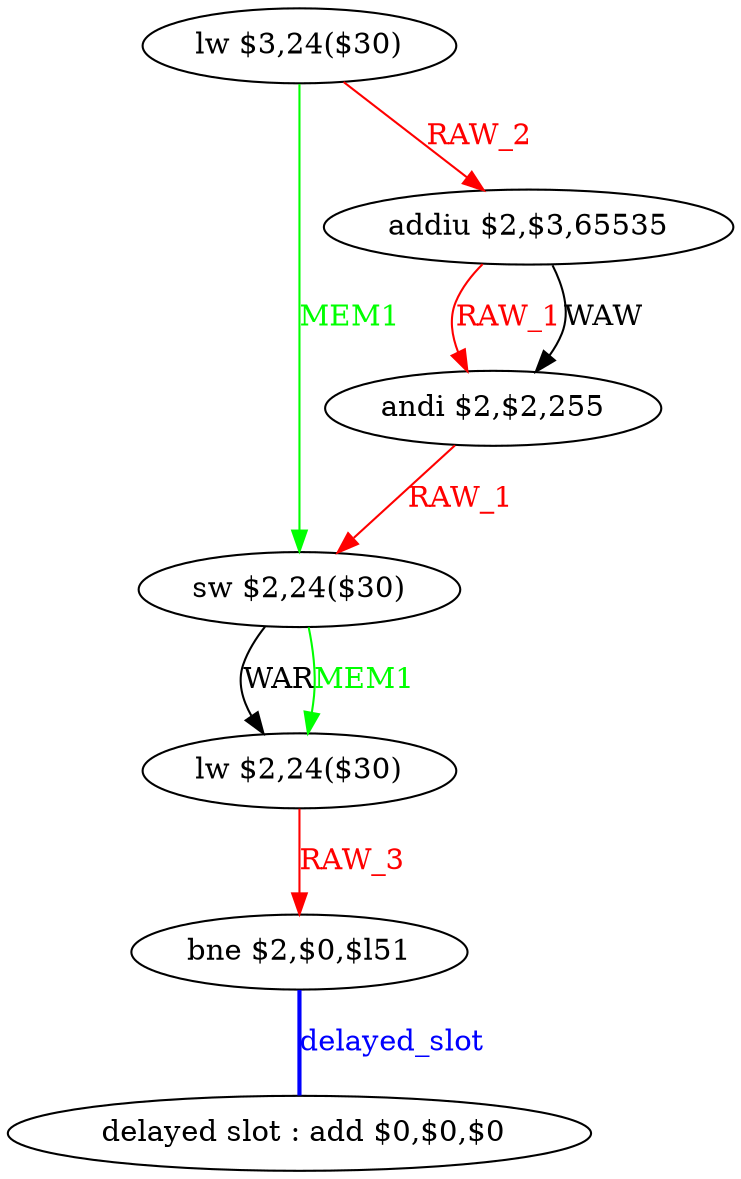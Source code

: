 digraph G1 {
node [shape = ellipse];
i6 [label = " delayed slot : add $0,$0,$0"] ;
i5 ->  i6 [style = bold, dir= none, fontcolor = blue, color = blue, label= "delayed_slot"];
i5 [label = "bne $2,$0,$l51"] ;
i0 [label = "lw $3,24($30)"] ;
i0 ->  i3 [color = green, fontcolor = green, label= "MEM1"];
i0 ->  i1 [color = red, fontcolor = red, label= "RAW_2"];
i3 [label = "sw $2,24($30)"] ;
i3 ->  i4 [label= "WAR"];
i3 ->  i4 [color = green, fontcolor = green, label= "MEM1"];
i4 [label = "lw $2,24($30)"] ;
i4 ->  i5 [color = red, fontcolor = red, label= "RAW_3"];
i1 [label = "addiu $2,$3,65535"] ;
i1 ->  i2 [color = red, fontcolor = red, label= "RAW_1"];
i1 ->  i2 [label= "WAW"];
i2 [label = "andi $2,$2,255"] ;
i2 ->  i3 [color = red, fontcolor = red, label= "RAW_1"];
}
